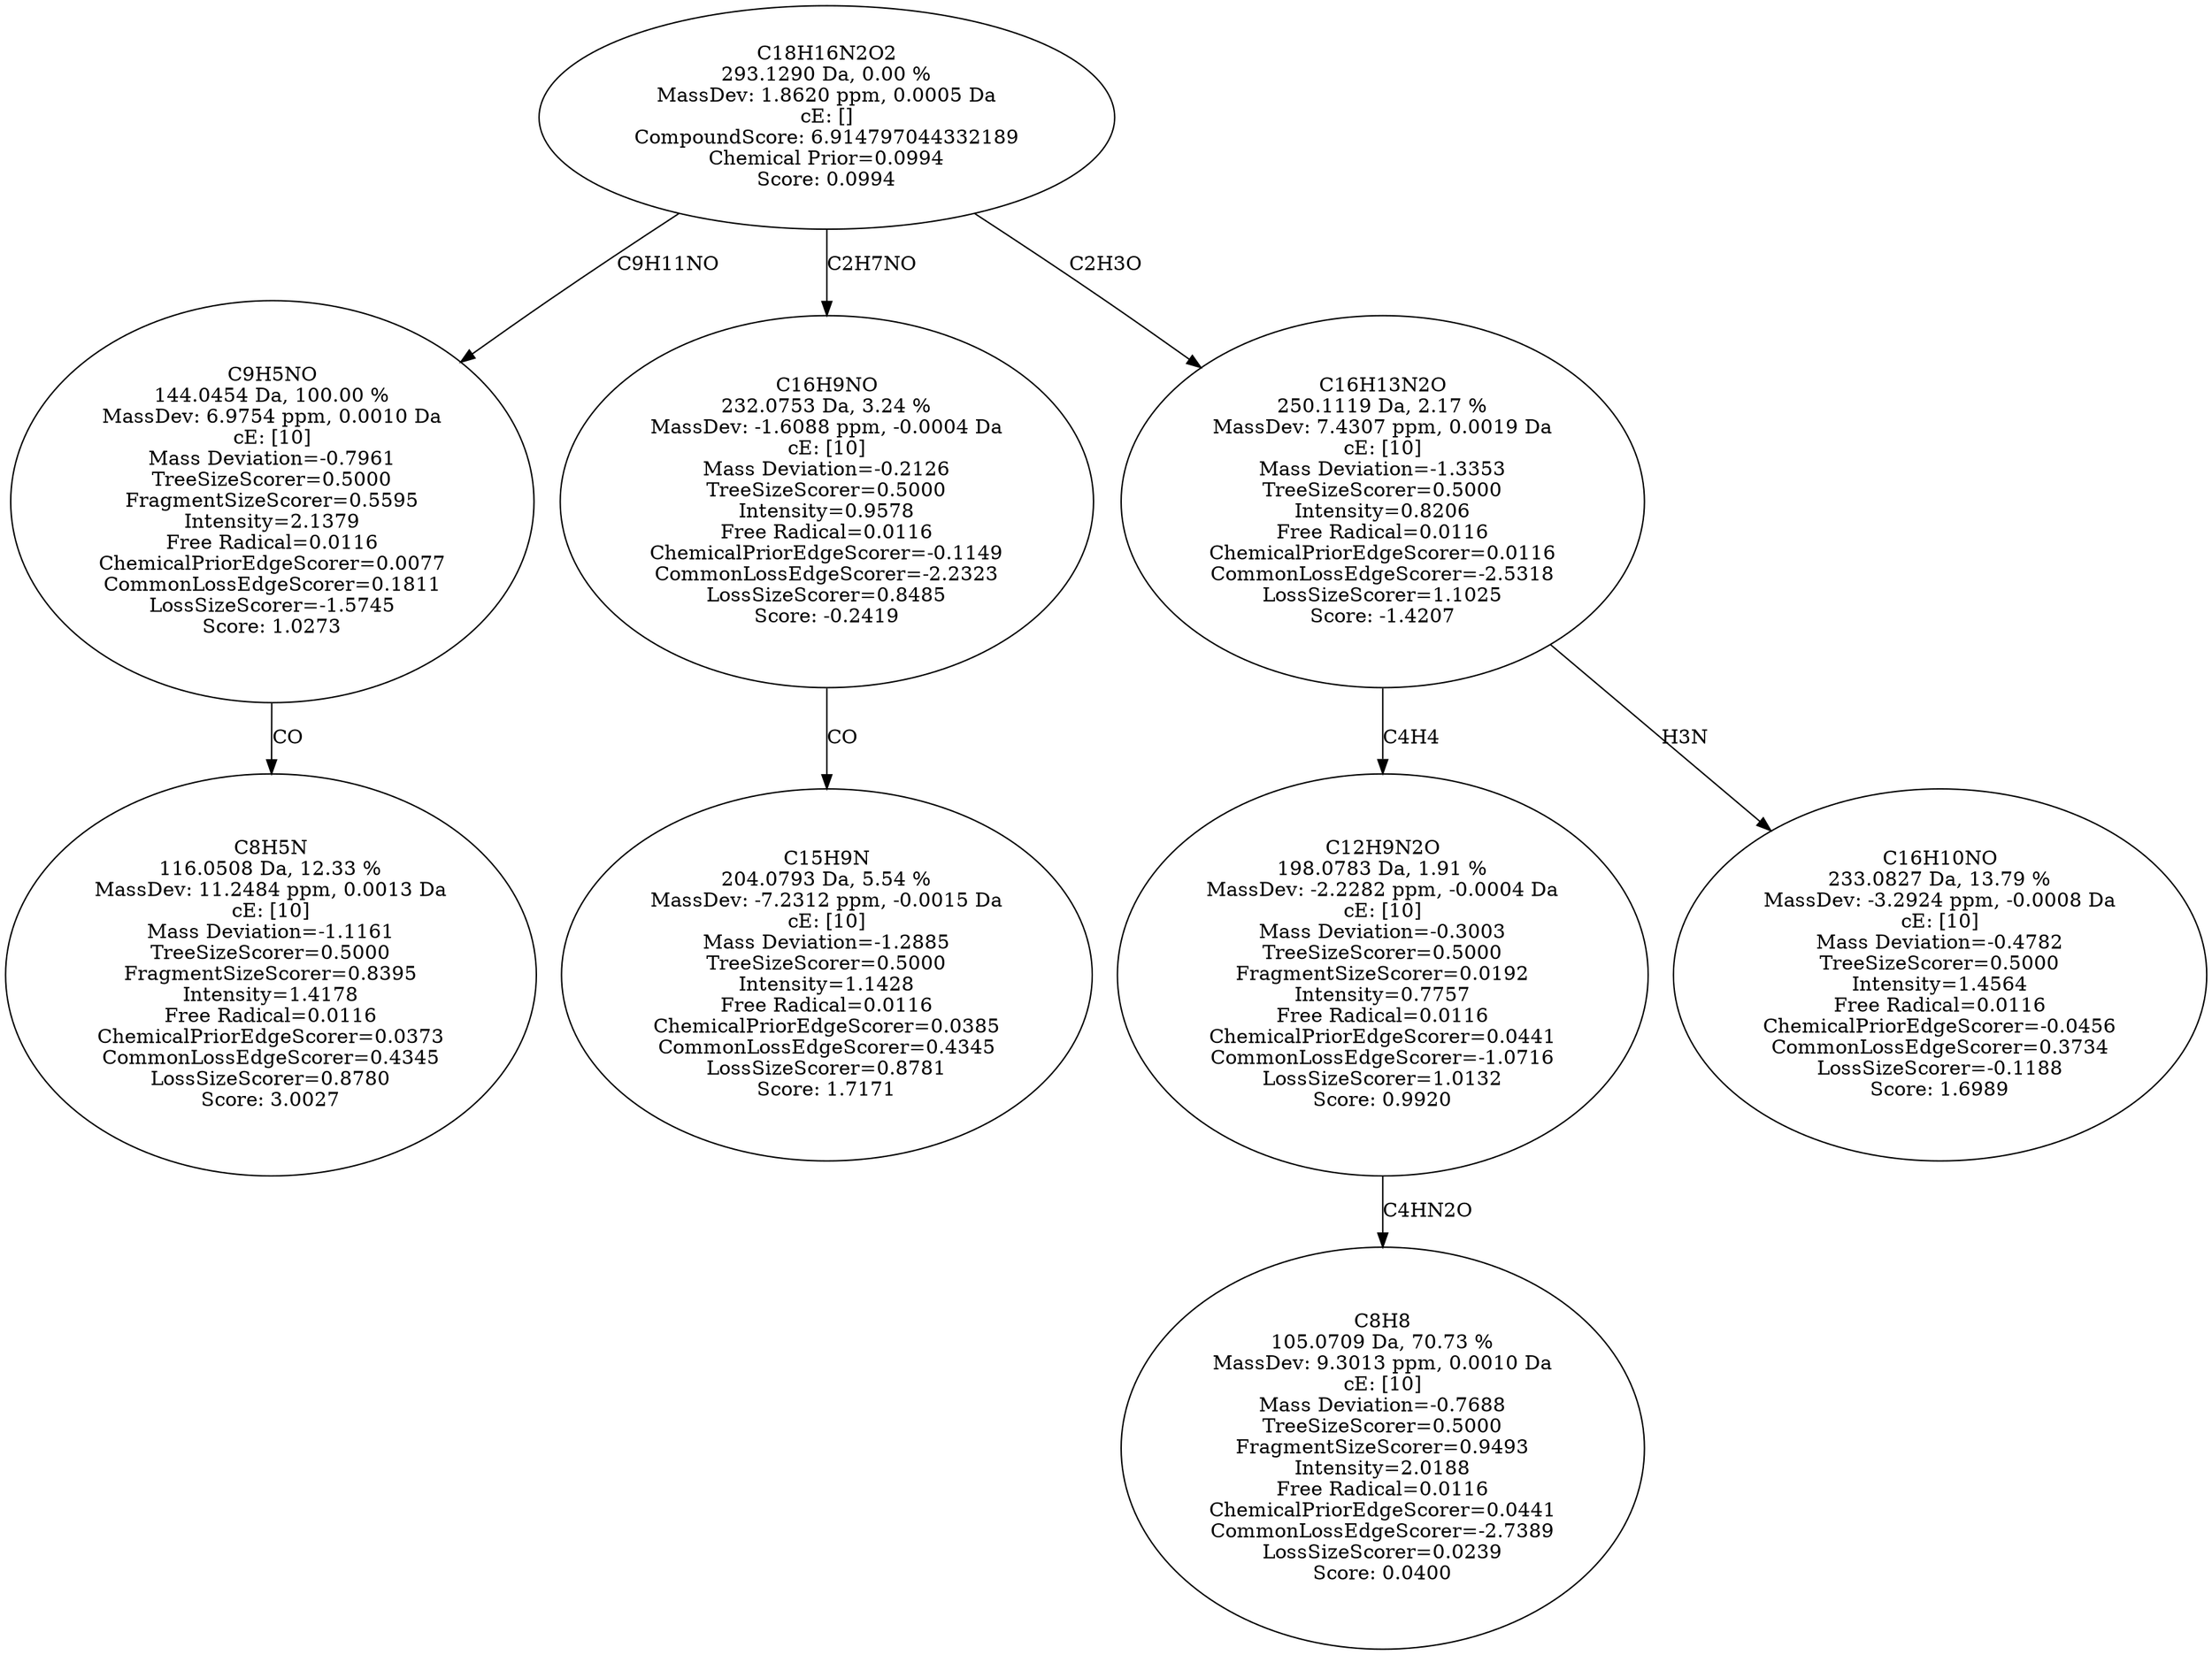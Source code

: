 strict digraph {
v1 [label="C8H5N\n116.0508 Da, 12.33 %\nMassDev: 11.2484 ppm, 0.0013 Da\ncE: [10]\nMass Deviation=-1.1161\nTreeSizeScorer=0.5000\nFragmentSizeScorer=0.8395\nIntensity=1.4178\nFree Radical=0.0116\nChemicalPriorEdgeScorer=0.0373\nCommonLossEdgeScorer=0.4345\nLossSizeScorer=0.8780\nScore: 3.0027"];
v2 [label="C9H5NO\n144.0454 Da, 100.00 %\nMassDev: 6.9754 ppm, 0.0010 Da\ncE: [10]\nMass Deviation=-0.7961\nTreeSizeScorer=0.5000\nFragmentSizeScorer=0.5595\nIntensity=2.1379\nFree Radical=0.0116\nChemicalPriorEdgeScorer=0.0077\nCommonLossEdgeScorer=0.1811\nLossSizeScorer=-1.5745\nScore: 1.0273"];
v3 [label="C15H9N\n204.0793 Da, 5.54 %\nMassDev: -7.2312 ppm, -0.0015 Da\ncE: [10]\nMass Deviation=-1.2885\nTreeSizeScorer=0.5000\nIntensity=1.1428\nFree Radical=0.0116\nChemicalPriorEdgeScorer=0.0385\nCommonLossEdgeScorer=0.4345\nLossSizeScorer=0.8781\nScore: 1.7171"];
v4 [label="C16H9NO\n232.0753 Da, 3.24 %\nMassDev: -1.6088 ppm, -0.0004 Da\ncE: [10]\nMass Deviation=-0.2126\nTreeSizeScorer=0.5000\nIntensity=0.9578\nFree Radical=0.0116\nChemicalPriorEdgeScorer=-0.1149\nCommonLossEdgeScorer=-2.2323\nLossSizeScorer=0.8485\nScore: -0.2419"];
v5 [label="C8H8\n105.0709 Da, 70.73 %\nMassDev: 9.3013 ppm, 0.0010 Da\ncE: [10]\nMass Deviation=-0.7688\nTreeSizeScorer=0.5000\nFragmentSizeScorer=0.9493\nIntensity=2.0188\nFree Radical=0.0116\nChemicalPriorEdgeScorer=0.0441\nCommonLossEdgeScorer=-2.7389\nLossSizeScorer=0.0239\nScore: 0.0400"];
v6 [label="C12H9N2O\n198.0783 Da, 1.91 %\nMassDev: -2.2282 ppm, -0.0004 Da\ncE: [10]\nMass Deviation=-0.3003\nTreeSizeScorer=0.5000\nFragmentSizeScorer=0.0192\nIntensity=0.7757\nFree Radical=0.0116\nChemicalPriorEdgeScorer=0.0441\nCommonLossEdgeScorer=-1.0716\nLossSizeScorer=1.0132\nScore: 0.9920"];
v7 [label="C16H10NO\n233.0827 Da, 13.79 %\nMassDev: -3.2924 ppm, -0.0008 Da\ncE: [10]\nMass Deviation=-0.4782\nTreeSizeScorer=0.5000\nIntensity=1.4564\nFree Radical=0.0116\nChemicalPriorEdgeScorer=-0.0456\nCommonLossEdgeScorer=0.3734\nLossSizeScorer=-0.1188\nScore: 1.6989"];
v8 [label="C16H13N2O\n250.1119 Da, 2.17 %\nMassDev: 7.4307 ppm, 0.0019 Da\ncE: [10]\nMass Deviation=-1.3353\nTreeSizeScorer=0.5000\nIntensity=0.8206\nFree Radical=0.0116\nChemicalPriorEdgeScorer=0.0116\nCommonLossEdgeScorer=-2.5318\nLossSizeScorer=1.1025\nScore: -1.4207"];
v9 [label="C18H16N2O2\n293.1290 Da, 0.00 %\nMassDev: 1.8620 ppm, 0.0005 Da\ncE: []\nCompoundScore: 6.914797044332189\nChemical Prior=0.0994\nScore: 0.0994"];
v2 -> v1 [label="CO"];
v9 -> v2 [label="C9H11NO"];
v4 -> v3 [label="CO"];
v9 -> v4 [label="C2H7NO"];
v6 -> v5 [label="C4HN2O"];
v8 -> v6 [label="C4H4"];
v8 -> v7 [label="H3N"];
v9 -> v8 [label="C2H3O"];
}
